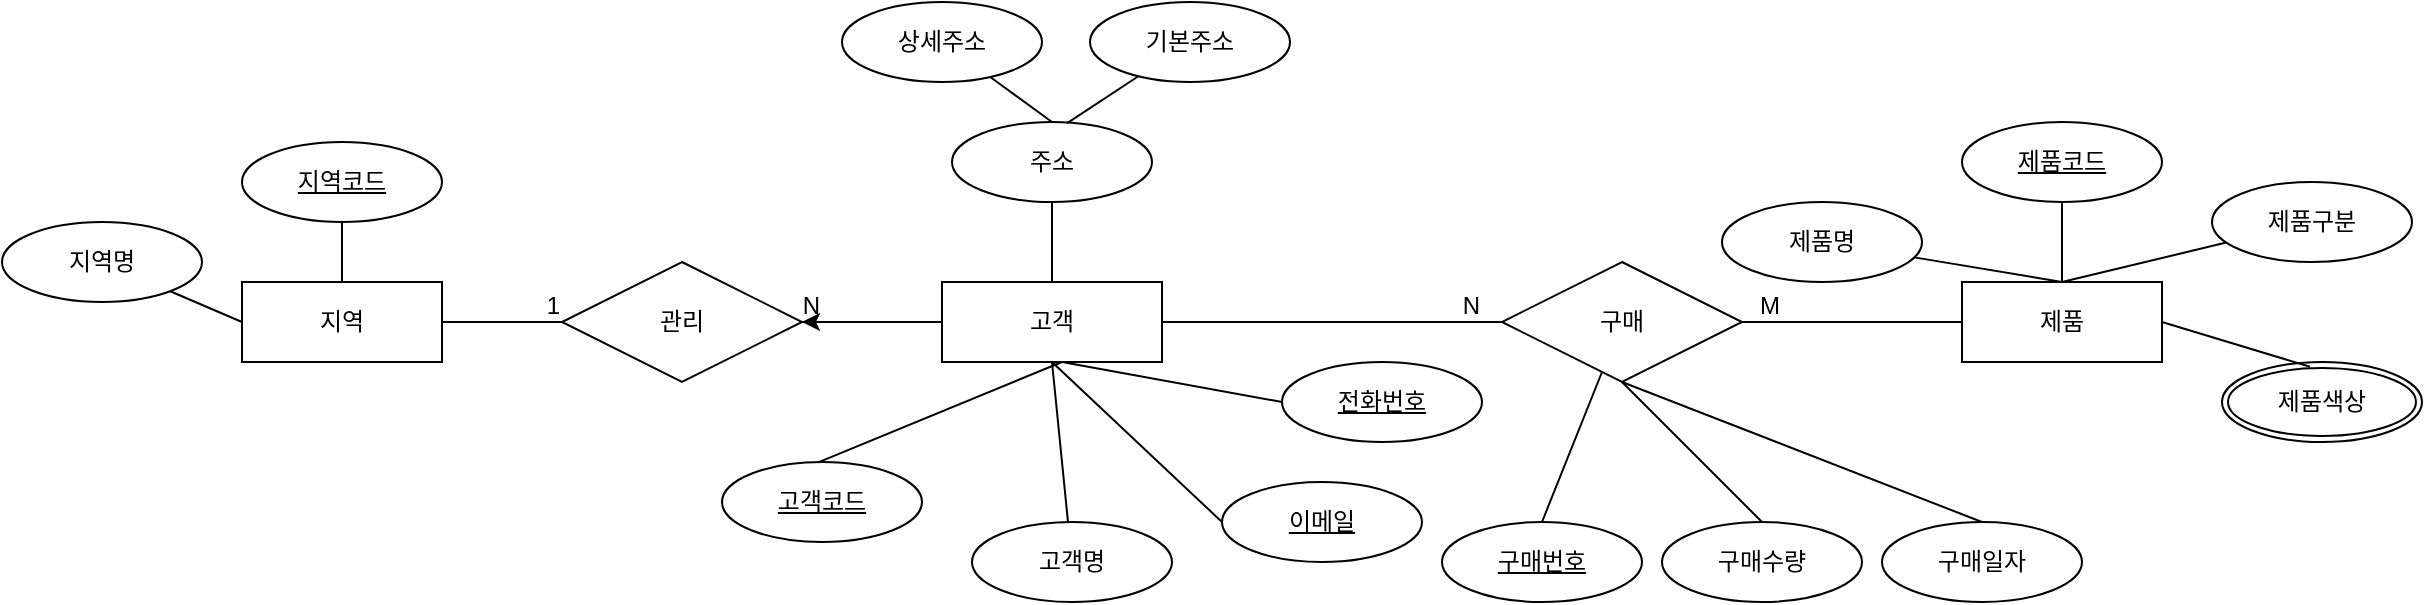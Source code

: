<mxfile version="24.7.6">
  <diagram name="페이지-1" id="O4LBgVPSv6-uJY8LXebt">
    <mxGraphModel dx="2062" dy="735" grid="1" gridSize="10" guides="1" tooltips="1" connect="1" arrows="1" fold="1" page="1" pageScale="1" pageWidth="827" pageHeight="1169" math="0" shadow="0">
      <root>
        <mxCell id="0" />
        <mxCell id="1" parent="0" />
        <mxCell id="_QFW_2qpE697t7T45hde-69" value="" style="edgeStyle=orthogonalEdgeStyle;rounded=0;orthogonalLoop=1;jettySize=auto;html=1;" edge="1" parent="1" source="_QFW_2qpE697t7T45hde-1" target="_QFW_2qpE697t7T45hde-45">
          <mxGeometry relative="1" as="geometry" />
        </mxCell>
        <mxCell id="_QFW_2qpE697t7T45hde-1" value="고객" style="whiteSpace=wrap;html=1;align=center;" vertex="1" parent="1">
          <mxGeometry x="450" y="310" width="110" height="40" as="geometry" />
        </mxCell>
        <mxCell id="_QFW_2qpE697t7T45hde-2" value="고객명" style="ellipse;whiteSpace=wrap;html=1;align=center;" vertex="1" parent="1">
          <mxGeometry x="465" y="430" width="100" height="40" as="geometry" />
        </mxCell>
        <mxCell id="_QFW_2qpE697t7T45hde-3" value="" style="endArrow=none;html=1;rounded=0;exitX=0.5;exitY=1;exitDx=0;exitDy=0;" edge="1" parent="1" source="_QFW_2qpE697t7T45hde-1" target="_QFW_2qpE697t7T45hde-2">
          <mxGeometry relative="1" as="geometry">
            <mxPoint x="500" y="400" as="sourcePoint" />
            <mxPoint x="660" y="400" as="targetPoint" />
          </mxGeometry>
        </mxCell>
        <mxCell id="_QFW_2qpE697t7T45hde-4" style="edgeStyle=orthogonalEdgeStyle;rounded=0;orthogonalLoop=1;jettySize=auto;html=1;entryX=0.5;entryY=1;entryDx=0;entryDy=0;" edge="1" parent="1" source="_QFW_2qpE697t7T45hde-1" target="_QFW_2qpE697t7T45hde-1">
          <mxGeometry relative="1" as="geometry">
            <Array as="points">
              <mxPoint x="530" y="325" />
              <mxPoint x="530" y="350" />
            </Array>
          </mxGeometry>
        </mxCell>
        <mxCell id="_QFW_2qpE697t7T45hde-5" value="전화번호" style="ellipse;whiteSpace=wrap;html=1;align=center;fontStyle=4;" vertex="1" parent="1">
          <mxGeometry x="620" y="350" width="100" height="40" as="geometry" />
        </mxCell>
        <mxCell id="_QFW_2qpE697t7T45hde-6" value="" style="endArrow=none;html=1;rounded=0;exitX=0.5;exitY=1;exitDx=0;exitDy=0;entryX=0;entryY=0.5;entryDx=0;entryDy=0;" edge="1" parent="1" source="_QFW_2qpE697t7T45hde-1" target="_QFW_2qpE697t7T45hde-8">
          <mxGeometry relative="1" as="geometry">
            <mxPoint x="525" y="360" as="sourcePoint" />
            <mxPoint x="525" y="440" as="targetPoint" />
          </mxGeometry>
        </mxCell>
        <mxCell id="_QFW_2qpE697t7T45hde-8" value="이메일" style="ellipse;whiteSpace=wrap;html=1;align=center;fontStyle=4;" vertex="1" parent="1">
          <mxGeometry x="590" y="410" width="100" height="40" as="geometry" />
        </mxCell>
        <mxCell id="_QFW_2qpE697t7T45hde-9" value="" style="endArrow=none;html=1;rounded=0;entryX=0;entryY=0.5;entryDx=0;entryDy=0;" edge="1" parent="1" target="_QFW_2qpE697t7T45hde-5">
          <mxGeometry relative="1" as="geometry">
            <mxPoint x="510" y="350" as="sourcePoint" />
            <mxPoint x="610" y="430" as="targetPoint" />
          </mxGeometry>
        </mxCell>
        <mxCell id="_QFW_2qpE697t7T45hde-10" value="" style="endArrow=none;html=1;rounded=0;entryX=0;entryY=0.5;entryDx=0;entryDy=0;" edge="1" parent="1" target="_QFW_2qpE697t7T45hde-11">
          <mxGeometry relative="1" as="geometry">
            <mxPoint x="510" y="350" as="sourcePoint" />
            <mxPoint x="275" y="430" as="targetPoint" />
          </mxGeometry>
        </mxCell>
        <mxCell id="_QFW_2qpE697t7T45hde-11" value="고객코드" style="ellipse;whiteSpace=wrap;html=1;align=center;fontStyle=4;" vertex="1" parent="1">
          <mxGeometry x="340" y="400" width="100" height="40" as="geometry" />
        </mxCell>
        <mxCell id="_QFW_2qpE697t7T45hde-12" value="주소" style="ellipse;whiteSpace=wrap;html=1;align=center;" vertex="1" parent="1">
          <mxGeometry x="455" y="230" width="100" height="40" as="geometry" />
        </mxCell>
        <mxCell id="_QFW_2qpE697t7T45hde-13" value="" style="endArrow=none;html=1;rounded=0;exitX=0.5;exitY=0;exitDx=0;exitDy=0;" edge="1" parent="1" source="_QFW_2qpE697t7T45hde-1" target="_QFW_2qpE697t7T45hde-12">
          <mxGeometry relative="1" as="geometry">
            <mxPoint x="515" y="360" as="sourcePoint" />
            <mxPoint x="523" y="440" as="targetPoint" />
          </mxGeometry>
        </mxCell>
        <mxCell id="_QFW_2qpE697t7T45hde-14" value="기본주소" style="ellipse;whiteSpace=wrap;html=1;align=center;" vertex="1" parent="1">
          <mxGeometry x="524" y="170" width="100" height="40" as="geometry" />
        </mxCell>
        <mxCell id="_QFW_2qpE697t7T45hde-15" value="" style="endArrow=none;html=1;rounded=0;exitX=0.576;exitY=0.013;exitDx=0;exitDy=0;exitPerimeter=0;" edge="1" parent="1" target="_QFW_2qpE697t7T45hde-14" source="_QFW_2qpE697t7T45hde-12">
          <mxGeometry relative="1" as="geometry">
            <mxPoint x="518.7" y="160" as="sourcePoint" />
            <mxPoint x="775" y="132.24" as="targetPoint" />
          </mxGeometry>
        </mxCell>
        <mxCell id="_QFW_2qpE697t7T45hde-16" value="상세주소" style="ellipse;whiteSpace=wrap;html=1;align=center;" vertex="1" parent="1">
          <mxGeometry x="400" y="170" width="100" height="40" as="geometry" />
        </mxCell>
        <mxCell id="_QFW_2qpE697t7T45hde-17" value="" style="endArrow=none;html=1;rounded=0;exitX=0.5;exitY=0;exitDx=0;exitDy=0;" edge="1" parent="1" target="_QFW_2qpE697t7T45hde-16" source="_QFW_2qpE697t7T45hde-12">
          <mxGeometry relative="1" as="geometry">
            <mxPoint x="390" y="210" as="sourcePoint" />
            <mxPoint x="647" y="131.24" as="targetPoint" />
          </mxGeometry>
        </mxCell>
        <mxCell id="_QFW_2qpE697t7T45hde-18" value="지역" style="whiteSpace=wrap;html=1;align=center;" vertex="1" parent="1">
          <mxGeometry x="100" y="310" width="100" height="40" as="geometry" />
        </mxCell>
        <mxCell id="_QFW_2qpE697t7T45hde-19" value="지역코드" style="ellipse;whiteSpace=wrap;html=1;align=center;fontStyle=4;" vertex="1" parent="1">
          <mxGeometry x="100" y="240" width="100" height="40" as="geometry" />
        </mxCell>
        <mxCell id="_QFW_2qpE697t7T45hde-20" value="" style="endArrow=none;html=1;rounded=0;entryX=0.5;entryY=0;entryDx=0;entryDy=0;exitX=0.5;exitY=1;exitDx=0;exitDy=0;" edge="1" parent="1" source="_QFW_2qpE697t7T45hde-19" target="_QFW_2qpE697t7T45hde-18">
          <mxGeometry relative="1" as="geometry">
            <mxPoint x="370" y="380" as="sourcePoint" />
            <mxPoint x="200" y="450" as="targetPoint" />
          </mxGeometry>
        </mxCell>
        <mxCell id="_QFW_2qpE697t7T45hde-21" value="지역명" style="ellipse;whiteSpace=wrap;html=1;align=center;" vertex="1" parent="1">
          <mxGeometry x="-20" y="280" width="100" height="40" as="geometry" />
        </mxCell>
        <mxCell id="_QFW_2qpE697t7T45hde-22" value="" style="endArrow=none;html=1;rounded=0;exitX=0;exitY=0.5;exitDx=0;exitDy=0;" edge="1" parent="1" target="_QFW_2qpE697t7T45hde-21" source="_QFW_2qpE697t7T45hde-18">
          <mxGeometry relative="1" as="geometry">
            <mxPoint x="30" y="320" as="sourcePoint" />
            <mxPoint x="185" y="370" as="targetPoint" />
          </mxGeometry>
        </mxCell>
        <mxCell id="_QFW_2qpE697t7T45hde-25" value="제품" style="whiteSpace=wrap;html=1;align=center;" vertex="1" parent="1">
          <mxGeometry x="960" y="310" width="100" height="40" as="geometry" />
        </mxCell>
        <mxCell id="_QFW_2qpE697t7T45hde-26" value="제품코드" style="ellipse;whiteSpace=wrap;html=1;align=center;fontStyle=4;" vertex="1" parent="1">
          <mxGeometry x="960" y="230" width="100" height="40" as="geometry" />
        </mxCell>
        <mxCell id="_QFW_2qpE697t7T45hde-27" value="" style="endArrow=none;html=1;rounded=0;entryX=0.5;entryY=0;entryDx=0;entryDy=0;exitX=0.5;exitY=1;exitDx=0;exitDy=0;" edge="1" parent="1" source="_QFW_2qpE697t7T45hde-26" target="_QFW_2qpE697t7T45hde-25">
          <mxGeometry relative="1" as="geometry">
            <mxPoint x="1230" y="370" as="sourcePoint" />
            <mxPoint x="1060" y="440" as="targetPoint" />
          </mxGeometry>
        </mxCell>
        <mxCell id="_QFW_2qpE697t7T45hde-28" value="제품명" style="ellipse;whiteSpace=wrap;html=1;align=center;" vertex="1" parent="1">
          <mxGeometry x="840" y="270" width="100" height="40" as="geometry" />
        </mxCell>
        <mxCell id="_QFW_2qpE697t7T45hde-29" value="" style="endArrow=none;html=1;rounded=0;" edge="1" parent="1" target="_QFW_2qpE697t7T45hde-28">
          <mxGeometry relative="1" as="geometry">
            <mxPoint x="1010" y="310" as="sourcePoint" />
            <mxPoint x="1045" y="360" as="targetPoint" />
          </mxGeometry>
        </mxCell>
        <mxCell id="_QFW_2qpE697t7T45hde-32" value="제품구분" style="ellipse;whiteSpace=wrap;html=1;align=center;" vertex="1" parent="1">
          <mxGeometry x="1085" y="260" width="100" height="40" as="geometry" />
        </mxCell>
        <mxCell id="_QFW_2qpE697t7T45hde-33" value="" style="endArrow=none;html=1;rounded=0;exitX=0.5;exitY=0;exitDx=0;exitDy=0;" edge="1" parent="1" target="_QFW_2qpE697t7T45hde-32" source="_QFW_2qpE697t7T45hde-25">
          <mxGeometry relative="1" as="geometry">
            <mxPoint x="1205" y="320" as="sourcePoint" />
            <mxPoint x="1290" y="350" as="targetPoint" />
          </mxGeometry>
        </mxCell>
        <mxCell id="_QFW_2qpE697t7T45hde-34" value="제품색상" style="ellipse;shape=doubleEllipse;margin=3;whiteSpace=wrap;html=1;align=center;" vertex="1" parent="1">
          <mxGeometry x="1090" y="350" width="100" height="40" as="geometry" />
        </mxCell>
        <mxCell id="_QFW_2qpE697t7T45hde-35" value="" style="endArrow=none;html=1;rounded=0;exitX=1;exitY=0.5;exitDx=0;exitDy=0;entryX=0.44;entryY=0.06;entryDx=0;entryDy=0;entryPerimeter=0;" edge="1" parent="1" source="_QFW_2qpE697t7T45hde-25" target="_QFW_2qpE697t7T45hde-34">
          <mxGeometry relative="1" as="geometry">
            <mxPoint x="1020" y="320" as="sourcePoint" />
            <mxPoint x="1102" y="300" as="targetPoint" />
          </mxGeometry>
        </mxCell>
        <mxCell id="_QFW_2qpE697t7T45hde-38" value="구매" style="shape=rhombus;perimeter=rhombusPerimeter;whiteSpace=wrap;html=1;align=center;" vertex="1" parent="1">
          <mxGeometry x="730" y="300" width="120" height="60" as="geometry" />
        </mxCell>
        <mxCell id="_QFW_2qpE697t7T45hde-45" value="관리" style="shape=rhombus;perimeter=rhombusPerimeter;whiteSpace=wrap;html=1;align=center;" vertex="1" parent="1">
          <mxGeometry x="260" y="300" width="120" height="60" as="geometry" />
        </mxCell>
        <mxCell id="_QFW_2qpE697t7T45hde-46" value="" style="endArrow=none;html=1;rounded=0;exitX=1;exitY=0.5;exitDx=0;exitDy=0;entryX=0;entryY=0.5;entryDx=0;entryDy=0;" edge="1" parent="1" source="_QFW_2qpE697t7T45hde-45" target="_QFW_2qpE697t7T45hde-1">
          <mxGeometry relative="1" as="geometry">
            <mxPoint x="280" y="370" as="sourcePoint" />
            <mxPoint x="230" y="480" as="targetPoint" />
            <Array as="points" />
          </mxGeometry>
        </mxCell>
        <mxCell id="_QFW_2qpE697t7T45hde-47" value="N" style="resizable=0;html=1;whiteSpace=wrap;align=right;verticalAlign=bottom;" connectable="0" vertex="1" parent="_QFW_2qpE697t7T45hde-46">
          <mxGeometry x="1" relative="1" as="geometry">
            <mxPoint x="-60" as="offset" />
          </mxGeometry>
        </mxCell>
        <mxCell id="_QFW_2qpE697t7T45hde-48" value="" style="endArrow=none;html=1;rounded=0;entryX=1;entryY=0.5;entryDx=0;entryDy=0;exitX=0;exitY=0.5;exitDx=0;exitDy=0;" edge="1" parent="1" source="_QFW_2qpE697t7T45hde-45" target="_QFW_2qpE697t7T45hde-18">
          <mxGeometry relative="1" as="geometry">
            <mxPoint x="189.5" y="500" as="sourcePoint" />
            <mxPoint x="189.5" y="370" as="targetPoint" />
          </mxGeometry>
        </mxCell>
        <mxCell id="_QFW_2qpE697t7T45hde-49" value="1" style="resizable=0;html=1;whiteSpace=wrap;align=right;verticalAlign=bottom;" connectable="0" vertex="1" parent="_QFW_2qpE697t7T45hde-48">
          <mxGeometry x="1" relative="1" as="geometry">
            <mxPoint x="60" as="offset" />
          </mxGeometry>
        </mxCell>
        <mxCell id="_QFW_2qpE697t7T45hde-57" value="" style="endArrow=none;html=1;rounded=0;entryX=0;entryY=0.5;entryDx=0;entryDy=0;" edge="1" parent="1" source="_QFW_2qpE697t7T45hde-1" target="_QFW_2qpE697t7T45hde-38">
          <mxGeometry relative="1" as="geometry">
            <mxPoint x="590" y="320" as="sourcePoint" />
            <mxPoint x="660" y="320" as="targetPoint" />
            <Array as="points" />
          </mxGeometry>
        </mxCell>
        <mxCell id="_QFW_2qpE697t7T45hde-58" value="N" style="resizable=0;html=1;whiteSpace=wrap;align=right;verticalAlign=bottom;" connectable="0" vertex="1" parent="_QFW_2qpE697t7T45hde-57">
          <mxGeometry x="1" relative="1" as="geometry">
            <mxPoint x="-10" as="offset" />
          </mxGeometry>
        </mxCell>
        <mxCell id="_QFW_2qpE697t7T45hde-59" value="" style="endArrow=none;html=1;rounded=0;entryX=0;entryY=0.5;entryDx=0;entryDy=0;exitX=1;exitY=0.5;exitDx=0;exitDy=0;" edge="1" parent="1" source="_QFW_2qpE697t7T45hde-38" target="_QFW_2qpE697t7T45hde-25">
          <mxGeometry relative="1" as="geometry">
            <mxPoint x="820" y="380" as="sourcePoint" />
            <mxPoint x="990" y="380" as="targetPoint" />
            <Array as="points" />
          </mxGeometry>
        </mxCell>
        <mxCell id="_QFW_2qpE697t7T45hde-60" value="M" style="resizable=0;html=1;whiteSpace=wrap;align=right;verticalAlign=bottom;" connectable="0" vertex="1" parent="_QFW_2qpE697t7T45hde-59">
          <mxGeometry x="1" relative="1" as="geometry">
            <mxPoint x="-90" as="offset" />
          </mxGeometry>
        </mxCell>
        <mxCell id="_QFW_2qpE697t7T45hde-61" value="구매번호" style="ellipse;whiteSpace=wrap;html=1;align=center;fontStyle=4;" vertex="1" parent="1">
          <mxGeometry x="700" y="430" width="100" height="40" as="geometry" />
        </mxCell>
        <mxCell id="_QFW_2qpE697t7T45hde-62" value="" style="endArrow=none;html=1;rounded=0;exitX=0.5;exitY=0;exitDx=0;exitDy=0;" edge="1" parent="1" source="_QFW_2qpE697t7T45hde-61" target="_QFW_2qpE697t7T45hde-38">
          <mxGeometry relative="1" as="geometry">
            <mxPoint x="790" y="430" as="sourcePoint" />
            <mxPoint x="790" y="510" as="targetPoint" />
          </mxGeometry>
        </mxCell>
        <mxCell id="_QFW_2qpE697t7T45hde-65" value="구매수량" style="ellipse;whiteSpace=wrap;html=1;align=center;" vertex="1" parent="1">
          <mxGeometry x="810" y="430" width="100" height="40" as="geometry" />
        </mxCell>
        <mxCell id="_QFW_2qpE697t7T45hde-66" value="" style="endArrow=none;html=1;rounded=0;entryX=0.5;entryY=0;entryDx=0;entryDy=0;" edge="1" parent="1" target="_QFW_2qpE697t7T45hde-65">
          <mxGeometry relative="1" as="geometry">
            <mxPoint x="790" y="360" as="sourcePoint" />
            <mxPoint x="1055" y="490" as="targetPoint" />
          </mxGeometry>
        </mxCell>
        <mxCell id="_QFW_2qpE697t7T45hde-67" value="구매일자" style="ellipse;whiteSpace=wrap;html=1;align=center;" vertex="1" parent="1">
          <mxGeometry x="920" y="430" width="100" height="40" as="geometry" />
        </mxCell>
        <mxCell id="_QFW_2qpE697t7T45hde-68" value="" style="endArrow=none;html=1;rounded=0;entryX=0.5;entryY=0;entryDx=0;entryDy=0;exitX=0.5;exitY=1;exitDx=0;exitDy=0;" edge="1" parent="1" target="_QFW_2qpE697t7T45hde-67" source="_QFW_2qpE697t7T45hde-38">
          <mxGeometry relative="1" as="geometry">
            <mxPoint x="780" y="370" as="sourcePoint" />
            <mxPoint x="1165" y="490" as="targetPoint" />
          </mxGeometry>
        </mxCell>
      </root>
    </mxGraphModel>
  </diagram>
</mxfile>
